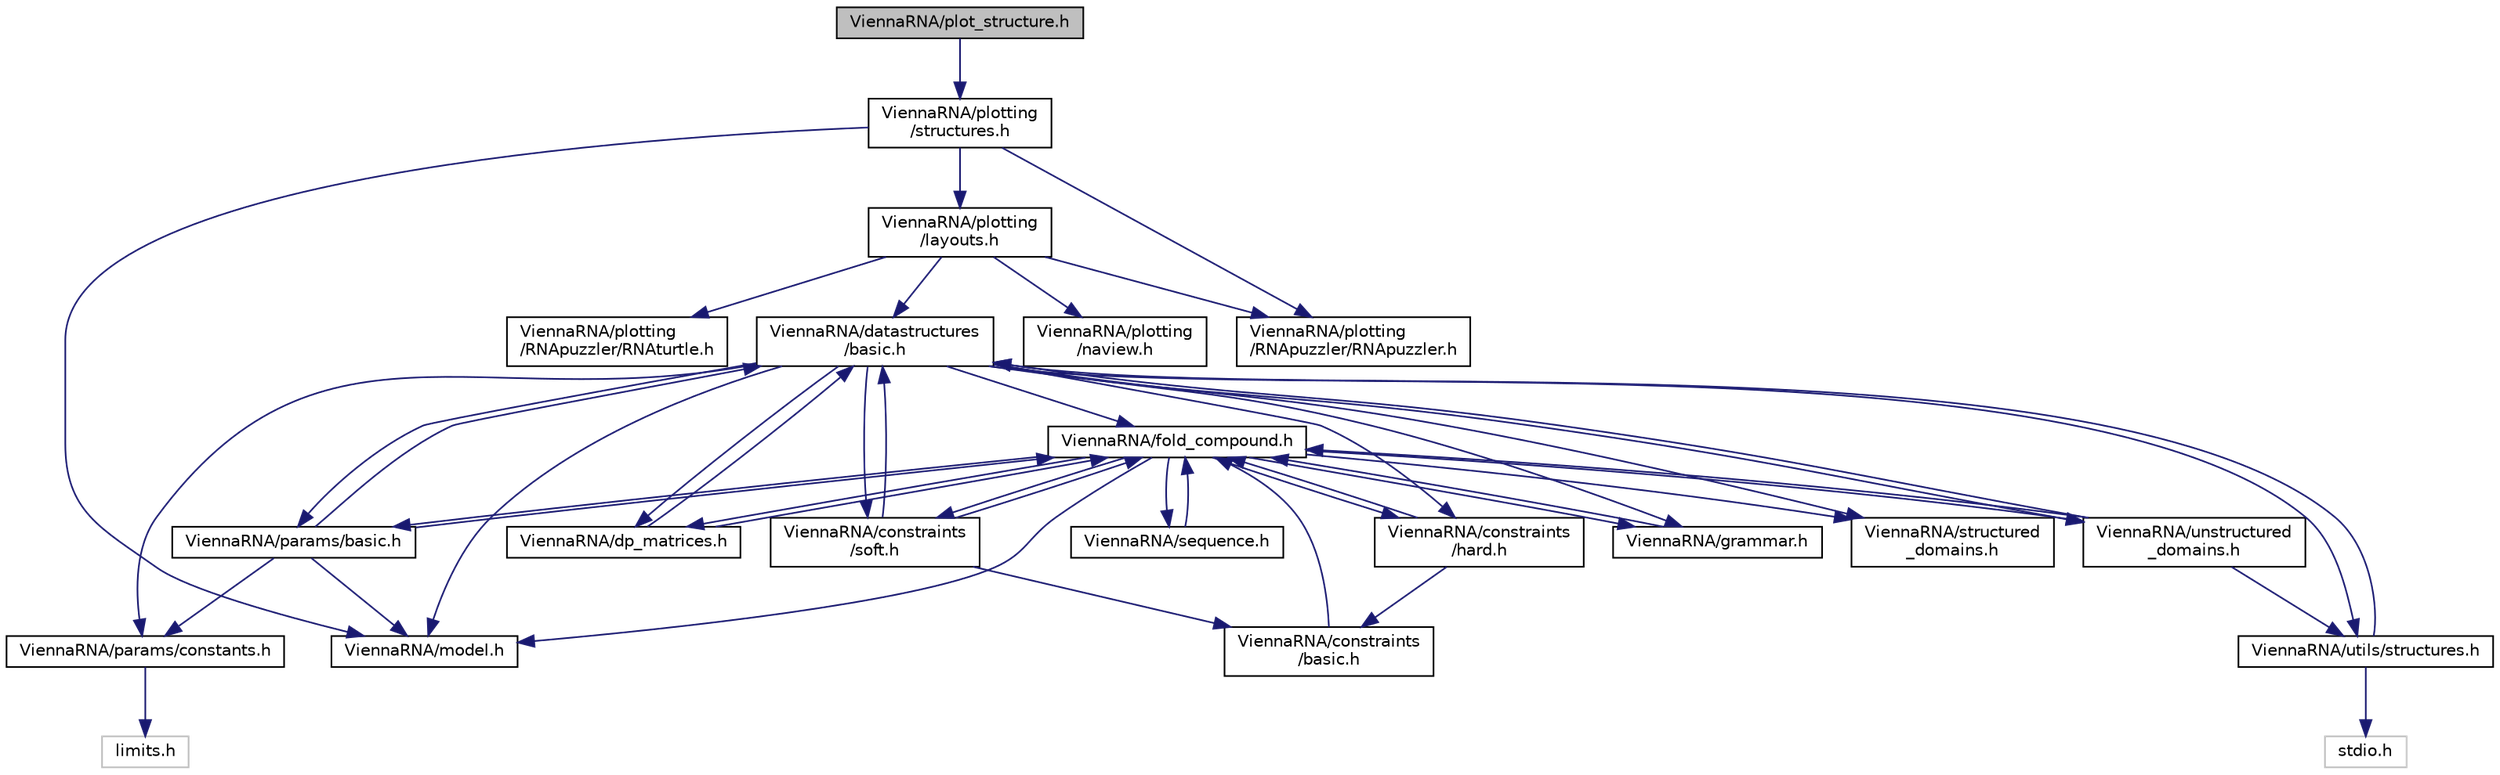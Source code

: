 digraph "ViennaRNA/plot_structure.h"
{
 // INTERACTIVE_SVG=YES
 // LATEX_PDF_SIZE
  bgcolor="transparent";
  edge [fontname="Helvetica",fontsize="10",labelfontname="Helvetica",labelfontsize="10"];
  node [fontname="Helvetica",fontsize="10",shape=record];
  Node0 [label="ViennaRNA/plot_structure.h",height=0.2,width=0.4,color="black", fillcolor="grey75", style="filled", fontcolor="black",tooltip="Use ViennaRNA/plotting/structures.h instead."];
  Node0 -> Node1 [color="midnightblue",fontsize="10",style="solid"];
  Node1 [label="ViennaRNA/plotting\l/structures.h",height=0.2,width=0.4,color="black",URL="$plotting_2structures_8h.html",tooltip="Various functions for plotting RNA secondary structures."];
  Node1 -> Node2 [color="midnightblue",fontsize="10",style="solid"];
  Node2 [label="ViennaRNA/model.h",height=0.2,width=0.4,color="black",URL="$model_8h.html",tooltip="The model details data structure and its corresponding modifiers."];
  Node1 -> Node3 [color="midnightblue",fontsize="10",style="solid"];
  Node3 [label="ViennaRNA/plotting\l/layouts.h",height=0.2,width=0.4,color="black",URL="$layouts_8h.html",tooltip="Secondary structure plot layout algorithms."];
  Node3 -> Node4 [color="midnightblue",fontsize="10",style="solid"];
  Node4 [label="ViennaRNA/datastructures\l/basic.h",height=0.2,width=0.4,color="black",URL="$datastructures_2basic_8h.html",tooltip="Various data structures and pre-processor macros."];
  Node4 -> Node5 [color="midnightblue",fontsize="10",style="solid"];
  Node5 [label="ViennaRNA/params/constants.h",height=0.2,width=0.4,color="black",URL="$constants_8h.html",tooltip="Energy parameter constants."];
  Node5 -> Node6 [color="midnightblue",fontsize="10",style="solid"];
  Node6 [label="limits.h",height=0.2,width=0.4,color="grey75",tooltip=" "];
  Node4 -> Node7 [color="midnightblue",fontsize="10",style="solid"];
  Node7 [label="ViennaRNA/fold_compound.h",height=0.2,width=0.4,color="black",URL="$fold__compound_8h.html",tooltip="The Basic Fold Compound API."];
  Node7 -> Node2 [color="midnightblue",fontsize="10",style="solid"];
  Node7 -> Node8 [color="midnightblue",fontsize="10",style="solid"];
  Node8 [label="ViennaRNA/params/basic.h",height=0.2,width=0.4,color="black",URL="$params_2basic_8h.html",tooltip="Functions to deal with sets of energy parameters."];
  Node8 -> Node5 [color="midnightblue",fontsize="10",style="solid"];
  Node8 -> Node4 [color="midnightblue",fontsize="10",style="solid"];
  Node8 -> Node7 [color="midnightblue",fontsize="10",style="solid"];
  Node8 -> Node2 [color="midnightblue",fontsize="10",style="solid"];
  Node7 -> Node9 [color="midnightblue",fontsize="10",style="solid"];
  Node9 [label="ViennaRNA/sequence.h",height=0.2,width=0.4,color="black",URL="$sequence_8h.html",tooltip="Functions and data structures related to sequence representations ,."];
  Node9 -> Node7 [color="midnightblue",fontsize="10",style="solid"];
  Node7 -> Node10 [color="midnightblue",fontsize="10",style="solid"];
  Node10 [label="ViennaRNA/dp_matrices.h",height=0.2,width=0.4,color="black",URL="$dp__matrices_8h.html",tooltip="Functions to deal with standard dynamic programming (DP) matrices."];
  Node10 -> Node4 [color="midnightblue",fontsize="10",style="solid"];
  Node10 -> Node7 [color="midnightblue",fontsize="10",style="solid"];
  Node7 -> Node11 [color="midnightblue",fontsize="10",style="solid"];
  Node11 [label="ViennaRNA/constraints\l/hard.h",height=0.2,width=0.4,color="black",URL="$hard_8h.html",tooltip="Functions and data structures for handling of secondary structure hard constraints."];
  Node11 -> Node7 [color="midnightblue",fontsize="10",style="solid"];
  Node11 -> Node12 [color="midnightblue",fontsize="10",style="solid"];
  Node12 [label="ViennaRNA/constraints\l/basic.h",height=0.2,width=0.4,color="black",URL="$constraints_2basic_8h.html",tooltip="Functions and data structures for constraining secondary structure predictions and evaluation."];
  Node12 -> Node7 [color="midnightblue",fontsize="10",style="solid"];
  Node7 -> Node13 [color="midnightblue",fontsize="10",style="solid"];
  Node13 [label="ViennaRNA/constraints\l/soft.h",height=0.2,width=0.4,color="black",URL="$soft_8h.html",tooltip="Functions and data structures for secondary structure soft constraints."];
  Node13 -> Node4 [color="midnightblue",fontsize="10",style="solid"];
  Node13 -> Node7 [color="midnightblue",fontsize="10",style="solid"];
  Node13 -> Node12 [color="midnightblue",fontsize="10",style="solid"];
  Node7 -> Node14 [color="midnightblue",fontsize="10",style="solid"];
  Node14 [label="ViennaRNA/grammar.h",height=0.2,width=0.4,color="black",URL="$grammar_8h.html",tooltip="Implementations for the RNA folding grammar."];
  Node14 -> Node7 [color="midnightblue",fontsize="10",style="solid"];
  Node7 -> Node15 [color="midnightblue",fontsize="10",style="solid"];
  Node15 [label="ViennaRNA/structured\l_domains.h",height=0.2,width=0.4,color="black",URL="$structured__domains_8h.html",tooltip="This module provides interfaces that deal with additional structured domains in the folding grammar."];
  Node7 -> Node16 [color="midnightblue",fontsize="10",style="solid"];
  Node16 [label="ViennaRNA/unstructured\l_domains.h",height=0.2,width=0.4,color="black",URL="$unstructured__domains_8h.html",tooltip="Functions to modify unstructured domains, e.g. to incorporate ligands binding to unpaired stretches."];
  Node16 -> Node4 [color="midnightblue",fontsize="10",style="solid"];
  Node16 -> Node7 [color="midnightblue",fontsize="10",style="solid"];
  Node16 -> Node17 [color="midnightblue",fontsize="10",style="solid"];
  Node17 [label="ViennaRNA/utils/structures.h",height=0.2,width=0.4,color="black",URL="$utils_2structures_8h.html",tooltip="Various utility- and helper-functions for secondary structure parsing, converting,..."];
  Node17 -> Node18 [color="midnightblue",fontsize="10",style="solid"];
  Node18 [label="stdio.h",height=0.2,width=0.4,color="grey75",tooltip=" "];
  Node17 -> Node4 [color="midnightblue",fontsize="10",style="solid"];
  Node4 -> Node2 [color="midnightblue",fontsize="10",style="solid"];
  Node4 -> Node8 [color="midnightblue",fontsize="10",style="solid"];
  Node4 -> Node10 [color="midnightblue",fontsize="10",style="solid"];
  Node4 -> Node11 [color="midnightblue",fontsize="10",style="solid"];
  Node4 -> Node13 [color="midnightblue",fontsize="10",style="solid"];
  Node4 -> Node14 [color="midnightblue",fontsize="10",style="solid"];
  Node4 -> Node15 [color="midnightblue",fontsize="10",style="solid"];
  Node4 -> Node16 [color="midnightblue",fontsize="10",style="solid"];
  Node4 -> Node17 [color="midnightblue",fontsize="10",style="solid"];
  Node3 -> Node19 [color="midnightblue",fontsize="10",style="solid"];
  Node19 [label="ViennaRNA/plotting\l/naview.h",height=0.2,width=0.4,color="black",URL="$plotting_2naview_8h.html",tooltip="Implementation of the Naview RNA secondary structure layout algorithm ."];
  Node3 -> Node20 [color="midnightblue",fontsize="10",style="solid"];
  Node20 [label="ViennaRNA/plotting\l/RNApuzzler/RNAturtle.h",height=0.2,width=0.4,color="black",URL="$RNAturtle_8h.html",tooltip="Implementation of the RNAturtle RNA secondary structure layout algorithm ."];
  Node3 -> Node21 [color="midnightblue",fontsize="10",style="solid"];
  Node21 [label="ViennaRNA/plotting\l/RNApuzzler/RNApuzzler.h",height=0.2,width=0.4,color="black",URL="$RNApuzzler_8h.html",tooltip="Implementation of the RNApuzzler RNA secondary structure layout algorithm ."];
  Node1 -> Node21 [color="midnightblue",fontsize="10",style="solid"];
}
